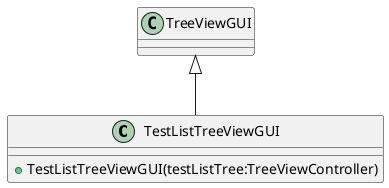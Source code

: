 @startuml
class TestListTreeViewGUI {
    + TestListTreeViewGUI(testListTree:TreeViewController)
}
TreeViewGUI <|-- TestListTreeViewGUI
@enduml
